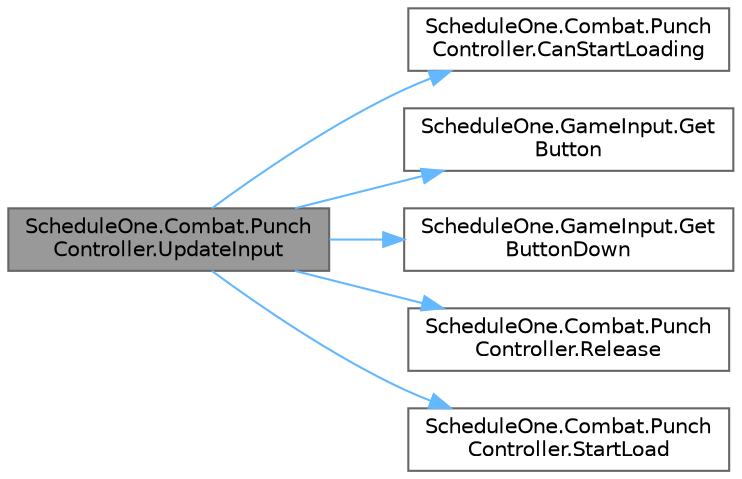 digraph "ScheduleOne.Combat.PunchController.UpdateInput"
{
 // LATEX_PDF_SIZE
  bgcolor="transparent";
  edge [fontname=Helvetica,fontsize=10,labelfontname=Helvetica,labelfontsize=10];
  node [fontname=Helvetica,fontsize=10,shape=box,height=0.2,width=0.4];
  rankdir="LR";
  Node1 [id="Node000001",label="ScheduleOne.Combat.Punch\lController.UpdateInput",height=0.2,width=0.4,color="gray40", fillcolor="grey60", style="filled", fontcolor="black",tooltip=" "];
  Node1 -> Node2 [id="edge1_Node000001_Node000002",color="steelblue1",style="solid",tooltip=" "];
  Node2 [id="Node000002",label="ScheduleOne.Combat.Punch\lController.CanStartLoading",height=0.2,width=0.4,color="grey40", fillcolor="white", style="filled",URL="$class_schedule_one_1_1_combat_1_1_punch_controller.html#a03cfcf107b0d43a41cfb11dd0fe27700",tooltip=" "];
  Node1 -> Node3 [id="edge2_Node000001_Node000003",color="steelblue1",style="solid",tooltip=" "];
  Node3 [id="Node000003",label="ScheduleOne.GameInput.Get\lButton",height=0.2,width=0.4,color="grey40", fillcolor="white", style="filled",URL="$class_schedule_one_1_1_game_input.html#a82ccf8c0156e81f595f0315a5f8f1e5a",tooltip=" "];
  Node1 -> Node4 [id="edge3_Node000001_Node000004",color="steelblue1",style="solid",tooltip=" "];
  Node4 [id="Node000004",label="ScheduleOne.GameInput.Get\lButtonDown",height=0.2,width=0.4,color="grey40", fillcolor="white", style="filled",URL="$class_schedule_one_1_1_game_input.html#a5ad7f37345fd9db31ecd2d23229ee8e3",tooltip=" "];
  Node1 -> Node5 [id="edge4_Node000001_Node000005",color="steelblue1",style="solid",tooltip=" "];
  Node5 [id="Node000005",label="ScheduleOne.Combat.Punch\lController.Release",height=0.2,width=0.4,color="grey40", fillcolor="white", style="filled",URL="$class_schedule_one_1_1_combat_1_1_punch_controller.html#ad590a2ddcf7720437e72c1e8eb43c84f",tooltip=" "];
  Node1 -> Node6 [id="edge5_Node000001_Node000006",color="steelblue1",style="solid",tooltip=" "];
  Node6 [id="Node000006",label="ScheduleOne.Combat.Punch\lController.StartLoad",height=0.2,width=0.4,color="grey40", fillcolor="white", style="filled",URL="$class_schedule_one_1_1_combat_1_1_punch_controller.html#a0e16144a5cf501338bd1ef2e7ec05c94",tooltip=" "];
}
